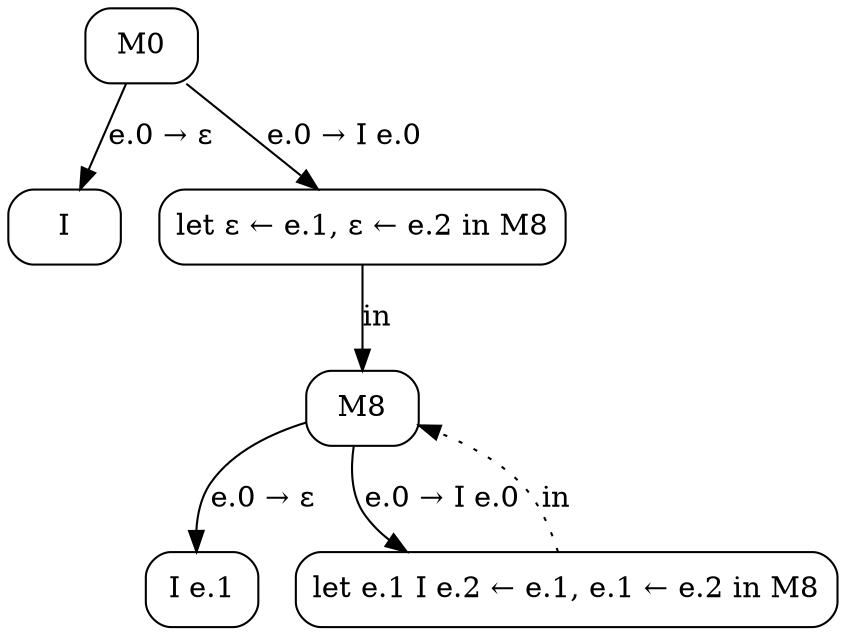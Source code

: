 digraph {
  node [shape=box, style=rounded];

  M0;
  M1 [label="I"];
  M0 -> M1 [label="e.0 → ε"];
  M3 [label="let ε ← e.1, ε ← e.2 in M8"];
  M0 -> M3 [label="e.0 → I e.0"];
  M3 -> M8 [label="in"];
  M9 [label="I e.1"]
  M8 -> M9 [label="e.0 → ε"];
  M11 [label="let e.1 I e.2 ← e.1, e.1 ← e.2 in M8"];
  M8 -> M11 [label="e.0 → I e.0"];
  M11 -> M8 [label="in", style=dotted];
}
